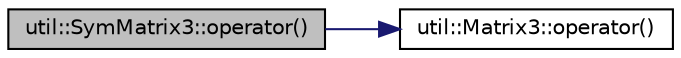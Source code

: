 digraph "util::SymMatrix3::operator()"
{
  edge [fontname="Helvetica",fontsize="10",labelfontname="Helvetica",labelfontsize="10"];
  node [fontname="Helvetica",fontsize="10",shape=record];
  rankdir="LR";
  Node28 [label="util::SymMatrix3::operator()",height=0.2,width=0.4,color="black", fillcolor="grey75", style="filled", fontcolor="black"];
  Node28 -> Node29 [color="midnightblue",fontsize="10",style="solid",fontname="Helvetica"];
  Node29 [label="util::Matrix3::operator()",height=0.2,width=0.4,color="black", fillcolor="white", style="filled",URL="$structutil_1_1Matrix3.html#a89cfa6b5806af9f106fb8e730b9ea380",tooltip="Returns row of matrix. "];
}
